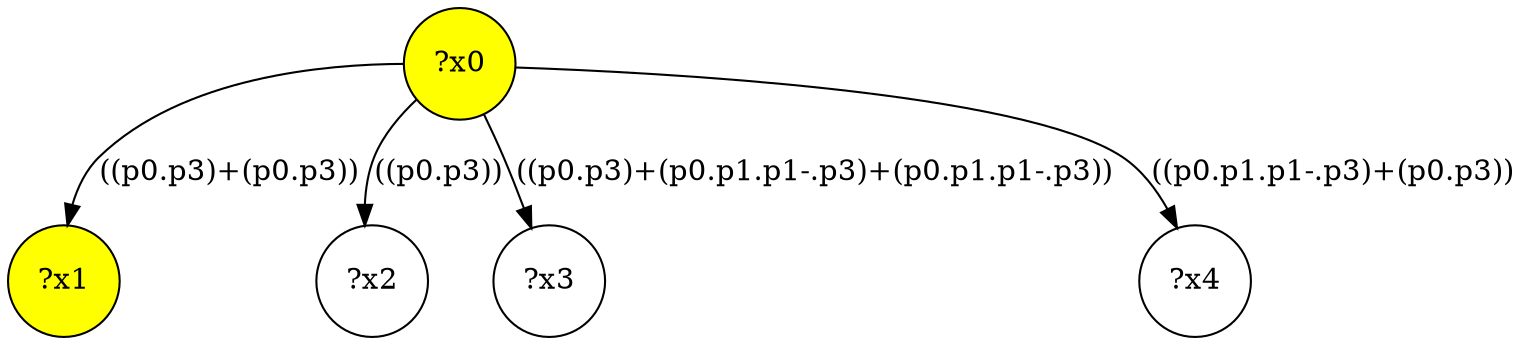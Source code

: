 digraph g {
	x0 [fillcolor="yellow", style="filled," shape=circle, label="?x0"];
	x1 [fillcolor="yellow", style="filled," shape=circle, label="?x1"];
	x0 -> x1 [label="((p0.p3)+(p0.p3))"];
	x2 [shape=circle, label="?x2"];
	x0 -> x2 [label="((p0.p3))"];
	x3 [shape=circle, label="?x3"];
	x0 -> x3 [label="((p0.p3)+(p0.p1.p1-.p3)+(p0.p1.p1-.p3))"];
	x4 [shape=circle, label="?x4"];
	x0 -> x4 [label="((p0.p1.p1-.p3)+(p0.p3))"];
}
